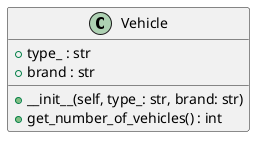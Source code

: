 @startuml
Class Vehicle {
    +type_ : str
    +brand : str
    __
    +__init__(self, type_: str, brand: str)
    +get_number_of_vehicles() : int
}
@enduml